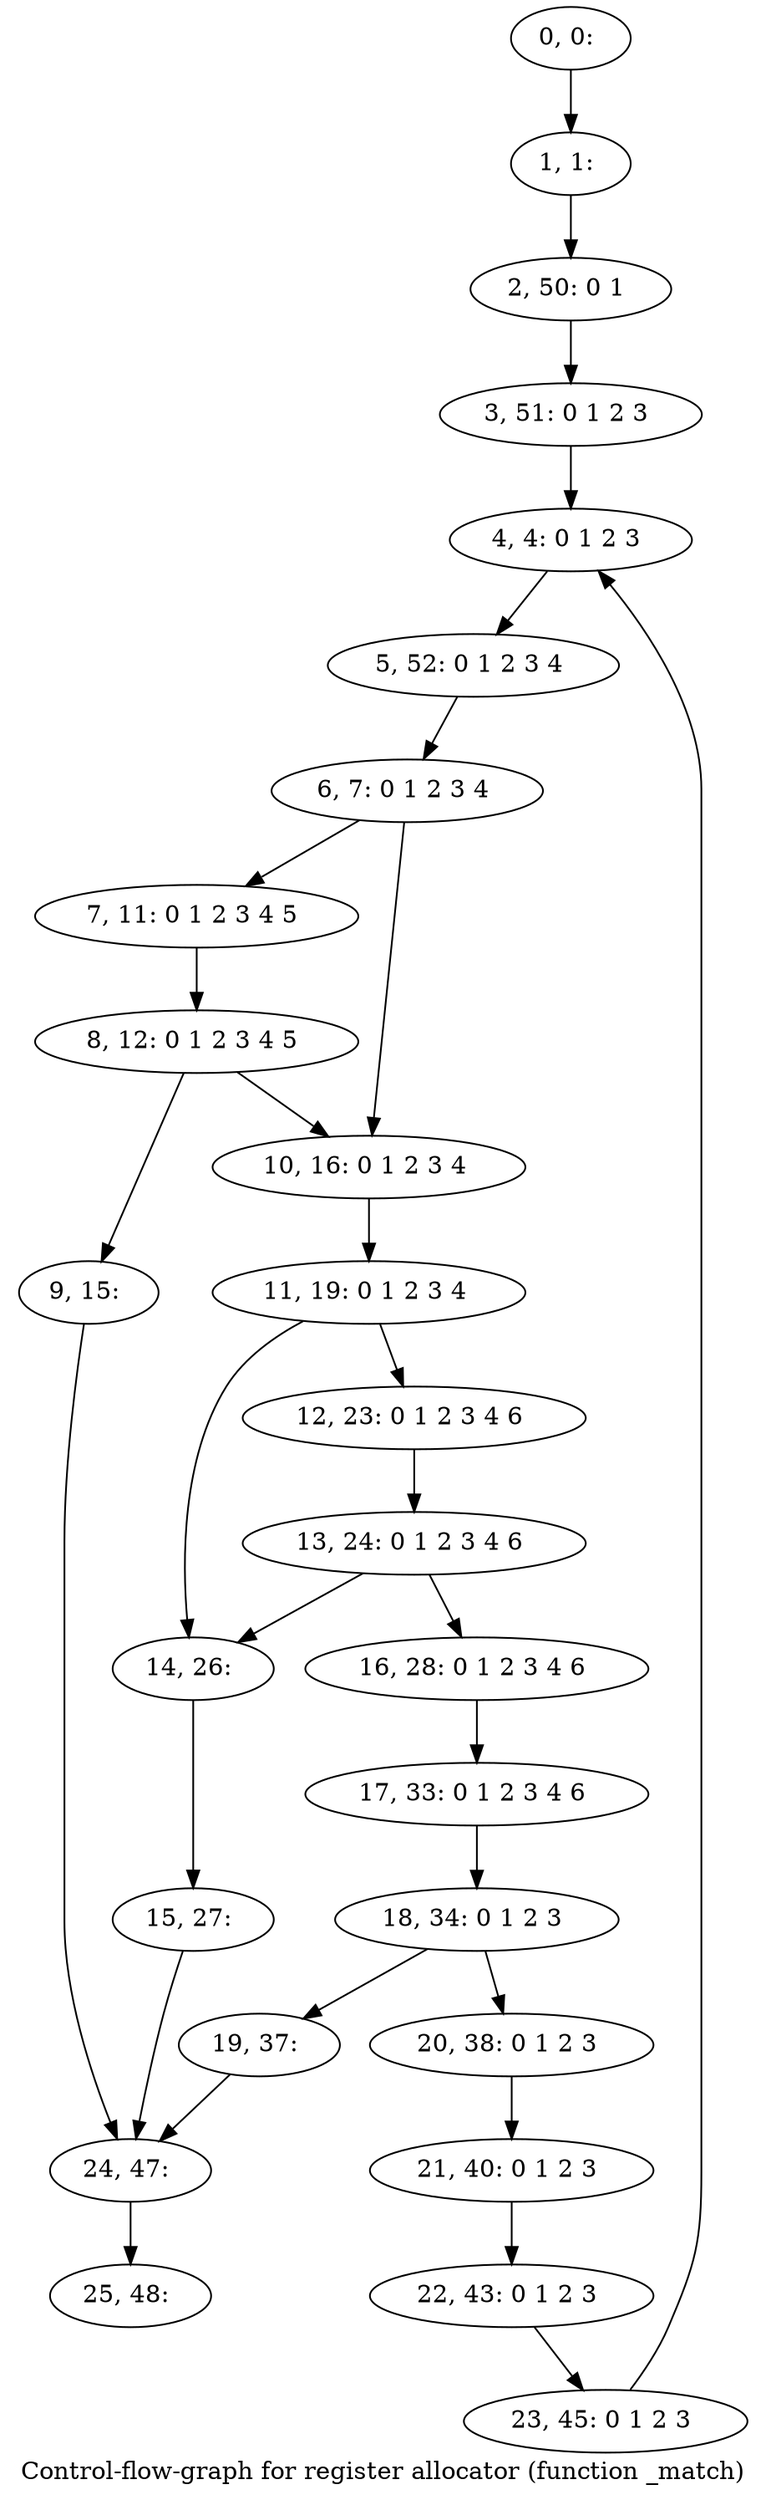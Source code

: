 digraph G {
graph [label="Control-flow-graph for register allocator (function _match)"]
0[label="0, 0: "];
1[label="1, 1: "];
2[label="2, 50: 0 1 "];
3[label="3, 51: 0 1 2 3 "];
4[label="4, 4: 0 1 2 3 "];
5[label="5, 52: 0 1 2 3 4 "];
6[label="6, 7: 0 1 2 3 4 "];
7[label="7, 11: 0 1 2 3 4 5 "];
8[label="8, 12: 0 1 2 3 4 5 "];
9[label="9, 15: "];
10[label="10, 16: 0 1 2 3 4 "];
11[label="11, 19: 0 1 2 3 4 "];
12[label="12, 23: 0 1 2 3 4 6 "];
13[label="13, 24: 0 1 2 3 4 6 "];
14[label="14, 26: "];
15[label="15, 27: "];
16[label="16, 28: 0 1 2 3 4 6 "];
17[label="17, 33: 0 1 2 3 4 6 "];
18[label="18, 34: 0 1 2 3 "];
19[label="19, 37: "];
20[label="20, 38: 0 1 2 3 "];
21[label="21, 40: 0 1 2 3 "];
22[label="22, 43: 0 1 2 3 "];
23[label="23, 45: 0 1 2 3 "];
24[label="24, 47: "];
25[label="25, 48: "];
0->1 ;
1->2 ;
2->3 ;
3->4 ;
4->5 ;
5->6 ;
6->7 ;
6->10 ;
7->8 ;
8->9 ;
8->10 ;
9->24 ;
10->11 ;
11->12 ;
11->14 ;
12->13 ;
13->14 ;
13->16 ;
14->15 ;
15->24 ;
16->17 ;
17->18 ;
18->19 ;
18->20 ;
19->24 ;
20->21 ;
21->22 ;
22->23 ;
23->4 ;
24->25 ;
}
